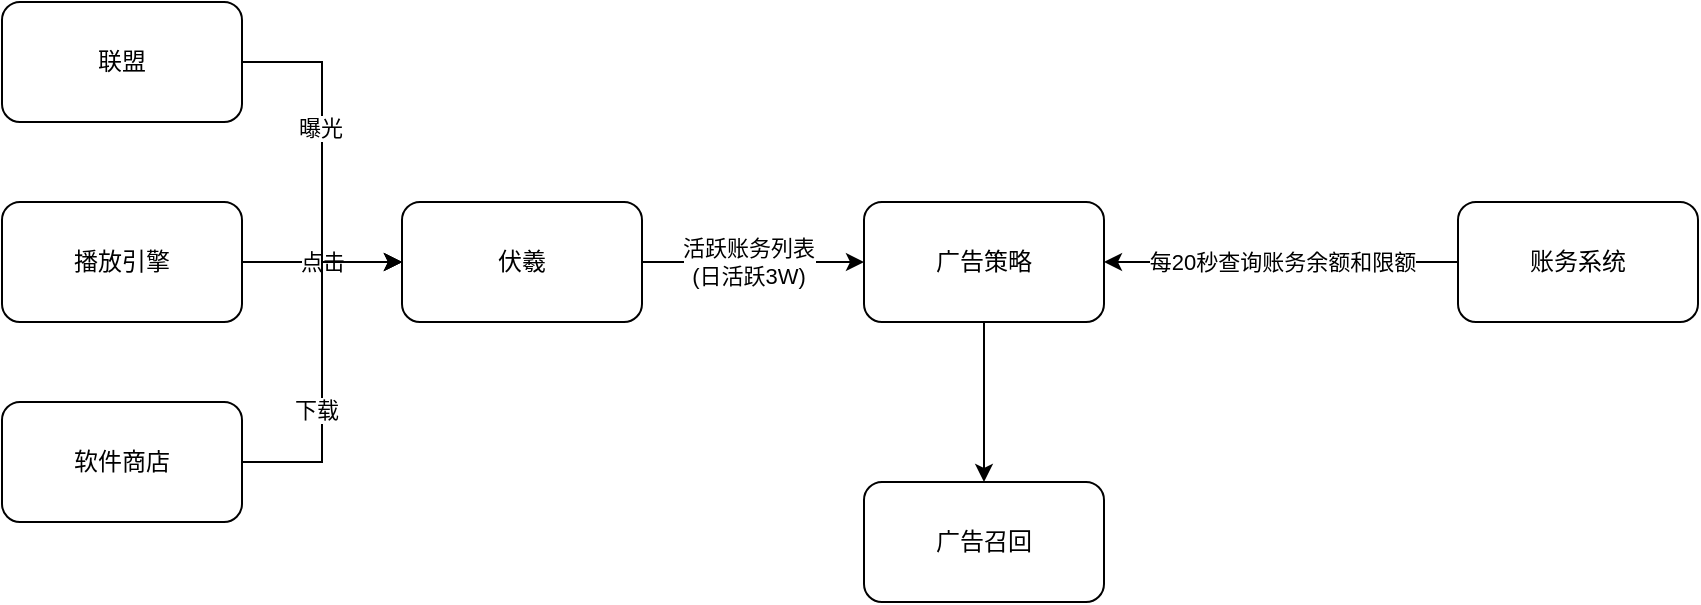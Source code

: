 <mxfile version="26.0.16">
  <diagram name="Page-1" id="74e2e168-ea6b-b213-b513-2b3c1d86103e">
    <mxGraphModel dx="1509" dy="734" grid="1" gridSize="10" guides="1" tooltips="1" connect="1" arrows="1" fold="1" page="1" pageScale="1" pageWidth="1100" pageHeight="850" background="none" math="0" shadow="0">
      <root>
        <mxCell id="0" />
        <mxCell id="1" parent="0" />
        <mxCell id="4lDjWUcHd0E4nZpBsMBI-4" value="点击" style="edgeStyle=orthogonalEdgeStyle;rounded=0;orthogonalLoop=1;jettySize=auto;html=1;" edge="1" parent="1" source="4lDjWUcHd0E4nZpBsMBI-2" target="4lDjWUcHd0E4nZpBsMBI-3">
          <mxGeometry relative="1" as="geometry" />
        </mxCell>
        <mxCell id="4lDjWUcHd0E4nZpBsMBI-2" value="播放引擎" style="rounded=1;whiteSpace=wrap;html=1;" vertex="1" parent="1">
          <mxGeometry x="680" y="225" width="120" height="60" as="geometry" />
        </mxCell>
        <mxCell id="4lDjWUcHd0E4nZpBsMBI-6" value="" style="edgeStyle=orthogonalEdgeStyle;rounded=0;orthogonalLoop=1;jettySize=auto;html=1;" edge="1" parent="1" source="4lDjWUcHd0E4nZpBsMBI-3" target="4lDjWUcHd0E4nZpBsMBI-5">
          <mxGeometry relative="1" as="geometry" />
        </mxCell>
        <mxCell id="4lDjWUcHd0E4nZpBsMBI-15" value="活跃账务列表&lt;br&gt;(日活跃3W)" style="edgeLabel;html=1;align=center;verticalAlign=middle;resizable=0;points=[];" vertex="1" connectable="0" parent="4lDjWUcHd0E4nZpBsMBI-6">
          <mxGeometry x="-0.05" relative="1" as="geometry">
            <mxPoint as="offset" />
          </mxGeometry>
        </mxCell>
        <mxCell id="4lDjWUcHd0E4nZpBsMBI-3" value="伏羲" style="rounded=1;whiteSpace=wrap;html=1;" vertex="1" parent="1">
          <mxGeometry x="880" y="225" width="120" height="60" as="geometry" />
        </mxCell>
        <mxCell id="4lDjWUcHd0E4nZpBsMBI-14" value="" style="edgeStyle=orthogonalEdgeStyle;rounded=0;orthogonalLoop=1;jettySize=auto;html=1;" edge="1" parent="1" source="4lDjWUcHd0E4nZpBsMBI-5" target="4lDjWUcHd0E4nZpBsMBI-13">
          <mxGeometry relative="1" as="geometry" />
        </mxCell>
        <mxCell id="4lDjWUcHd0E4nZpBsMBI-5" value="广告策略" style="whiteSpace=wrap;html=1;rounded=1;" vertex="1" parent="1">
          <mxGeometry x="1111" y="225" width="120" height="60" as="geometry" />
        </mxCell>
        <mxCell id="4lDjWUcHd0E4nZpBsMBI-10" style="edgeStyle=orthogonalEdgeStyle;rounded=0;orthogonalLoop=1;jettySize=auto;html=1;exitX=1;exitY=0.5;exitDx=0;exitDy=0;entryX=0;entryY=0.5;entryDx=0;entryDy=0;" edge="1" parent="1" source="4lDjWUcHd0E4nZpBsMBI-7" target="4lDjWUcHd0E4nZpBsMBI-3">
          <mxGeometry relative="1" as="geometry" />
        </mxCell>
        <mxCell id="4lDjWUcHd0E4nZpBsMBI-18" value="曝光" style="edgeLabel;html=1;align=center;verticalAlign=middle;resizable=0;points=[];" vertex="1" connectable="0" parent="4lDjWUcHd0E4nZpBsMBI-10">
          <mxGeometry x="-0.189" y="-1" relative="1" as="geometry">
            <mxPoint as="offset" />
          </mxGeometry>
        </mxCell>
        <mxCell id="4lDjWUcHd0E4nZpBsMBI-7" value="联盟" style="rounded=1;whiteSpace=wrap;html=1;" vertex="1" parent="1">
          <mxGeometry x="680" y="125" width="120" height="60" as="geometry" />
        </mxCell>
        <mxCell id="4lDjWUcHd0E4nZpBsMBI-9" style="edgeStyle=orthogonalEdgeStyle;rounded=0;orthogonalLoop=1;jettySize=auto;html=1;exitX=1;exitY=0.5;exitDx=0;exitDy=0;entryX=0;entryY=0.5;entryDx=0;entryDy=0;" edge="1" parent="1" source="4lDjWUcHd0E4nZpBsMBI-8" target="4lDjWUcHd0E4nZpBsMBI-3">
          <mxGeometry relative="1" as="geometry" />
        </mxCell>
        <mxCell id="4lDjWUcHd0E4nZpBsMBI-19" value="下载" style="edgeLabel;html=1;align=center;verticalAlign=middle;resizable=0;points=[];" vertex="1" connectable="0" parent="4lDjWUcHd0E4nZpBsMBI-9">
          <mxGeometry x="-0.267" y="3" relative="1" as="geometry">
            <mxPoint as="offset" />
          </mxGeometry>
        </mxCell>
        <mxCell id="4lDjWUcHd0E4nZpBsMBI-8" value="软件商店" style="rounded=1;whiteSpace=wrap;html=1;" vertex="1" parent="1">
          <mxGeometry x="680" y="325" width="120" height="60" as="geometry" />
        </mxCell>
        <mxCell id="4lDjWUcHd0E4nZpBsMBI-16" style="edgeStyle=orthogonalEdgeStyle;rounded=0;orthogonalLoop=1;jettySize=auto;html=1;exitX=0;exitY=0.5;exitDx=0;exitDy=0;entryX=1;entryY=0.5;entryDx=0;entryDy=0;" edge="1" parent="1" source="4lDjWUcHd0E4nZpBsMBI-11" target="4lDjWUcHd0E4nZpBsMBI-5">
          <mxGeometry relative="1" as="geometry" />
        </mxCell>
        <mxCell id="4lDjWUcHd0E4nZpBsMBI-17" value="每20秒查询账务余额和限额" style="edgeLabel;html=1;align=center;verticalAlign=middle;resizable=0;points=[];" vertex="1" connectable="0" parent="4lDjWUcHd0E4nZpBsMBI-16">
          <mxGeometry x="0.2" relative="1" as="geometry">
            <mxPoint x="18" as="offset" />
          </mxGeometry>
        </mxCell>
        <mxCell id="4lDjWUcHd0E4nZpBsMBI-11" value="账务系统" style="rounded=1;whiteSpace=wrap;html=1;" vertex="1" parent="1">
          <mxGeometry x="1408" y="225" width="120" height="60" as="geometry" />
        </mxCell>
        <mxCell id="4lDjWUcHd0E4nZpBsMBI-13" value="广告召回" style="whiteSpace=wrap;html=1;rounded=1;" vertex="1" parent="1">
          <mxGeometry x="1111" y="365" width="120" height="60" as="geometry" />
        </mxCell>
      </root>
    </mxGraphModel>
  </diagram>
</mxfile>

